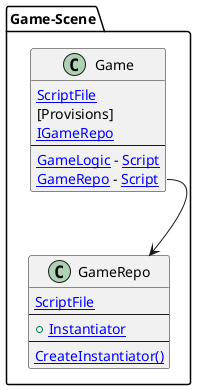 ﻿@startuml

package Game-Scene [[../../TestCases/BaseProject_Rider/Game.tscn]] {
	
class Game  {
	[[../../Game/Game.cs ScriptFile]]
	[Provisions]
	[[../../Game/Game.cs:15 IGameRepo]]
--
[[../../Game/Game.cs:22 GameLogic]] - [[../../TestCases/BaseProject_Rider/Logic/GameLogic.cs Script]]
	[[../../Game/Game.cs:21 GameRepo]] - [[../../TestCases/BaseProject_Rider/Domain/GameRepo.cs Script]]
}

	
class GameRepo  {
	[[../../TestCases/BaseProject_Rider/Domain/GameRepo.cs ScriptFile]]
--
+ [[../../TestCases/BaseProject_Rider/Domain/GameRepo.cs:15 Instantiator]]
--
[[../../TestCases/BaseProject_Rider/Domain/GameRepo.cs:17 CreateInstantiator()]]
}

	Game::GameRepo --> GameRepo
}

@enduml